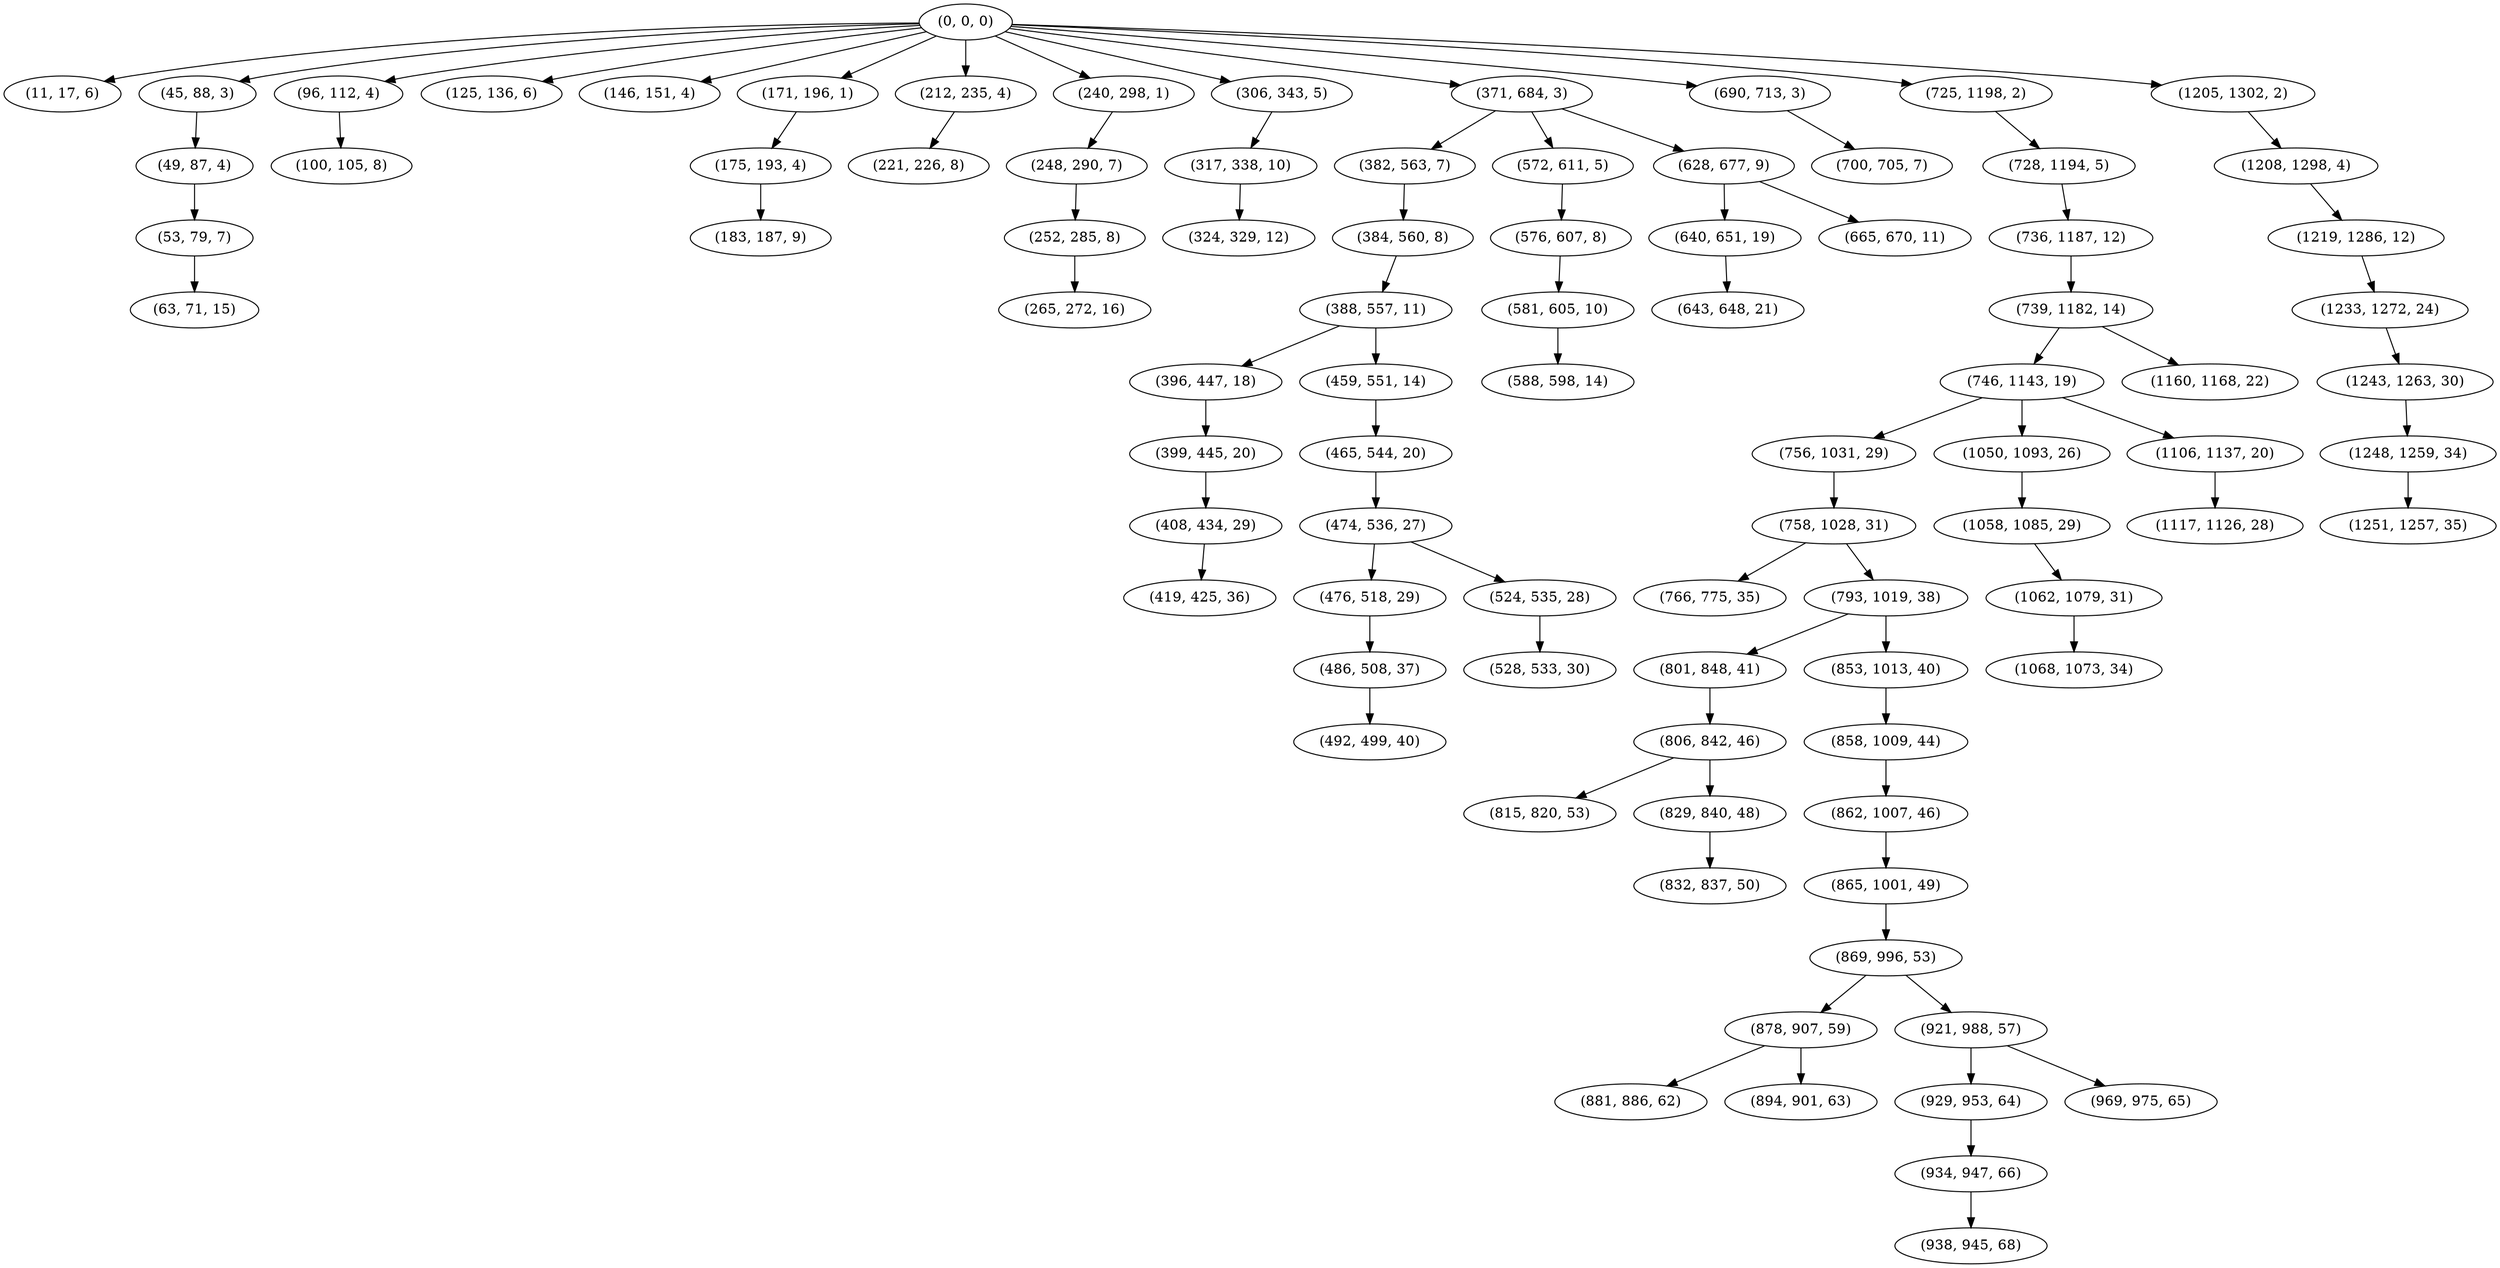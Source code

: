 digraph tree {
    "(0, 0, 0)";
    "(11, 17, 6)";
    "(45, 88, 3)";
    "(49, 87, 4)";
    "(53, 79, 7)";
    "(63, 71, 15)";
    "(96, 112, 4)";
    "(100, 105, 8)";
    "(125, 136, 6)";
    "(146, 151, 4)";
    "(171, 196, 1)";
    "(175, 193, 4)";
    "(183, 187, 9)";
    "(212, 235, 4)";
    "(221, 226, 8)";
    "(240, 298, 1)";
    "(248, 290, 7)";
    "(252, 285, 8)";
    "(265, 272, 16)";
    "(306, 343, 5)";
    "(317, 338, 10)";
    "(324, 329, 12)";
    "(371, 684, 3)";
    "(382, 563, 7)";
    "(384, 560, 8)";
    "(388, 557, 11)";
    "(396, 447, 18)";
    "(399, 445, 20)";
    "(408, 434, 29)";
    "(419, 425, 36)";
    "(459, 551, 14)";
    "(465, 544, 20)";
    "(474, 536, 27)";
    "(476, 518, 29)";
    "(486, 508, 37)";
    "(492, 499, 40)";
    "(524, 535, 28)";
    "(528, 533, 30)";
    "(572, 611, 5)";
    "(576, 607, 8)";
    "(581, 605, 10)";
    "(588, 598, 14)";
    "(628, 677, 9)";
    "(640, 651, 19)";
    "(643, 648, 21)";
    "(665, 670, 11)";
    "(690, 713, 3)";
    "(700, 705, 7)";
    "(725, 1198, 2)";
    "(728, 1194, 5)";
    "(736, 1187, 12)";
    "(739, 1182, 14)";
    "(746, 1143, 19)";
    "(756, 1031, 29)";
    "(758, 1028, 31)";
    "(766, 775, 35)";
    "(793, 1019, 38)";
    "(801, 848, 41)";
    "(806, 842, 46)";
    "(815, 820, 53)";
    "(829, 840, 48)";
    "(832, 837, 50)";
    "(853, 1013, 40)";
    "(858, 1009, 44)";
    "(862, 1007, 46)";
    "(865, 1001, 49)";
    "(869, 996, 53)";
    "(878, 907, 59)";
    "(881, 886, 62)";
    "(894, 901, 63)";
    "(921, 988, 57)";
    "(929, 953, 64)";
    "(934, 947, 66)";
    "(938, 945, 68)";
    "(969, 975, 65)";
    "(1050, 1093, 26)";
    "(1058, 1085, 29)";
    "(1062, 1079, 31)";
    "(1068, 1073, 34)";
    "(1106, 1137, 20)";
    "(1117, 1126, 28)";
    "(1160, 1168, 22)";
    "(1205, 1302, 2)";
    "(1208, 1298, 4)";
    "(1219, 1286, 12)";
    "(1233, 1272, 24)";
    "(1243, 1263, 30)";
    "(1248, 1259, 34)";
    "(1251, 1257, 35)";
    "(0, 0, 0)" -> "(11, 17, 6)";
    "(0, 0, 0)" -> "(45, 88, 3)";
    "(0, 0, 0)" -> "(96, 112, 4)";
    "(0, 0, 0)" -> "(125, 136, 6)";
    "(0, 0, 0)" -> "(146, 151, 4)";
    "(0, 0, 0)" -> "(171, 196, 1)";
    "(0, 0, 0)" -> "(212, 235, 4)";
    "(0, 0, 0)" -> "(240, 298, 1)";
    "(0, 0, 0)" -> "(306, 343, 5)";
    "(0, 0, 0)" -> "(371, 684, 3)";
    "(0, 0, 0)" -> "(690, 713, 3)";
    "(0, 0, 0)" -> "(725, 1198, 2)";
    "(0, 0, 0)" -> "(1205, 1302, 2)";
    "(45, 88, 3)" -> "(49, 87, 4)";
    "(49, 87, 4)" -> "(53, 79, 7)";
    "(53, 79, 7)" -> "(63, 71, 15)";
    "(96, 112, 4)" -> "(100, 105, 8)";
    "(171, 196, 1)" -> "(175, 193, 4)";
    "(175, 193, 4)" -> "(183, 187, 9)";
    "(212, 235, 4)" -> "(221, 226, 8)";
    "(240, 298, 1)" -> "(248, 290, 7)";
    "(248, 290, 7)" -> "(252, 285, 8)";
    "(252, 285, 8)" -> "(265, 272, 16)";
    "(306, 343, 5)" -> "(317, 338, 10)";
    "(317, 338, 10)" -> "(324, 329, 12)";
    "(371, 684, 3)" -> "(382, 563, 7)";
    "(371, 684, 3)" -> "(572, 611, 5)";
    "(371, 684, 3)" -> "(628, 677, 9)";
    "(382, 563, 7)" -> "(384, 560, 8)";
    "(384, 560, 8)" -> "(388, 557, 11)";
    "(388, 557, 11)" -> "(396, 447, 18)";
    "(388, 557, 11)" -> "(459, 551, 14)";
    "(396, 447, 18)" -> "(399, 445, 20)";
    "(399, 445, 20)" -> "(408, 434, 29)";
    "(408, 434, 29)" -> "(419, 425, 36)";
    "(459, 551, 14)" -> "(465, 544, 20)";
    "(465, 544, 20)" -> "(474, 536, 27)";
    "(474, 536, 27)" -> "(476, 518, 29)";
    "(474, 536, 27)" -> "(524, 535, 28)";
    "(476, 518, 29)" -> "(486, 508, 37)";
    "(486, 508, 37)" -> "(492, 499, 40)";
    "(524, 535, 28)" -> "(528, 533, 30)";
    "(572, 611, 5)" -> "(576, 607, 8)";
    "(576, 607, 8)" -> "(581, 605, 10)";
    "(581, 605, 10)" -> "(588, 598, 14)";
    "(628, 677, 9)" -> "(640, 651, 19)";
    "(628, 677, 9)" -> "(665, 670, 11)";
    "(640, 651, 19)" -> "(643, 648, 21)";
    "(690, 713, 3)" -> "(700, 705, 7)";
    "(725, 1198, 2)" -> "(728, 1194, 5)";
    "(728, 1194, 5)" -> "(736, 1187, 12)";
    "(736, 1187, 12)" -> "(739, 1182, 14)";
    "(739, 1182, 14)" -> "(746, 1143, 19)";
    "(739, 1182, 14)" -> "(1160, 1168, 22)";
    "(746, 1143, 19)" -> "(756, 1031, 29)";
    "(746, 1143, 19)" -> "(1050, 1093, 26)";
    "(746, 1143, 19)" -> "(1106, 1137, 20)";
    "(756, 1031, 29)" -> "(758, 1028, 31)";
    "(758, 1028, 31)" -> "(766, 775, 35)";
    "(758, 1028, 31)" -> "(793, 1019, 38)";
    "(793, 1019, 38)" -> "(801, 848, 41)";
    "(793, 1019, 38)" -> "(853, 1013, 40)";
    "(801, 848, 41)" -> "(806, 842, 46)";
    "(806, 842, 46)" -> "(815, 820, 53)";
    "(806, 842, 46)" -> "(829, 840, 48)";
    "(829, 840, 48)" -> "(832, 837, 50)";
    "(853, 1013, 40)" -> "(858, 1009, 44)";
    "(858, 1009, 44)" -> "(862, 1007, 46)";
    "(862, 1007, 46)" -> "(865, 1001, 49)";
    "(865, 1001, 49)" -> "(869, 996, 53)";
    "(869, 996, 53)" -> "(878, 907, 59)";
    "(869, 996, 53)" -> "(921, 988, 57)";
    "(878, 907, 59)" -> "(881, 886, 62)";
    "(878, 907, 59)" -> "(894, 901, 63)";
    "(921, 988, 57)" -> "(929, 953, 64)";
    "(921, 988, 57)" -> "(969, 975, 65)";
    "(929, 953, 64)" -> "(934, 947, 66)";
    "(934, 947, 66)" -> "(938, 945, 68)";
    "(1050, 1093, 26)" -> "(1058, 1085, 29)";
    "(1058, 1085, 29)" -> "(1062, 1079, 31)";
    "(1062, 1079, 31)" -> "(1068, 1073, 34)";
    "(1106, 1137, 20)" -> "(1117, 1126, 28)";
    "(1205, 1302, 2)" -> "(1208, 1298, 4)";
    "(1208, 1298, 4)" -> "(1219, 1286, 12)";
    "(1219, 1286, 12)" -> "(1233, 1272, 24)";
    "(1233, 1272, 24)" -> "(1243, 1263, 30)";
    "(1243, 1263, 30)" -> "(1248, 1259, 34)";
    "(1248, 1259, 34)" -> "(1251, 1257, 35)";
}

